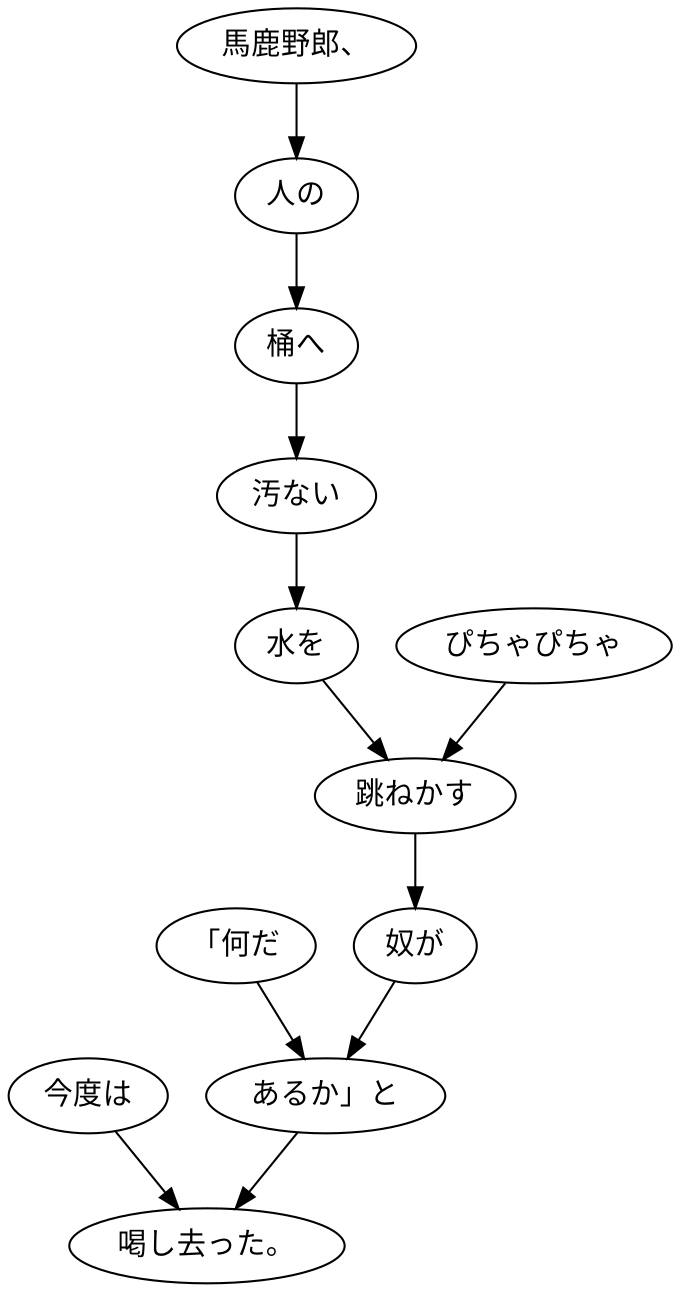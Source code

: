 digraph graph4484 {
	node0 [label="今度は"];
	node1 [label="「何だ"];
	node2 [label="馬鹿野郎、"];
	node3 [label="人の"];
	node4 [label="桶へ"];
	node5 [label="汚ない"];
	node6 [label="水を"];
	node7 [label="ぴちゃぴちゃ"];
	node8 [label="跳ねかす"];
	node9 [label="奴が"];
	node10 [label="あるか」と"];
	node11 [label="喝し去った。"];
	node0 -> node11;
	node1 -> node10;
	node2 -> node3;
	node3 -> node4;
	node4 -> node5;
	node5 -> node6;
	node6 -> node8;
	node7 -> node8;
	node8 -> node9;
	node9 -> node10;
	node10 -> node11;
}

